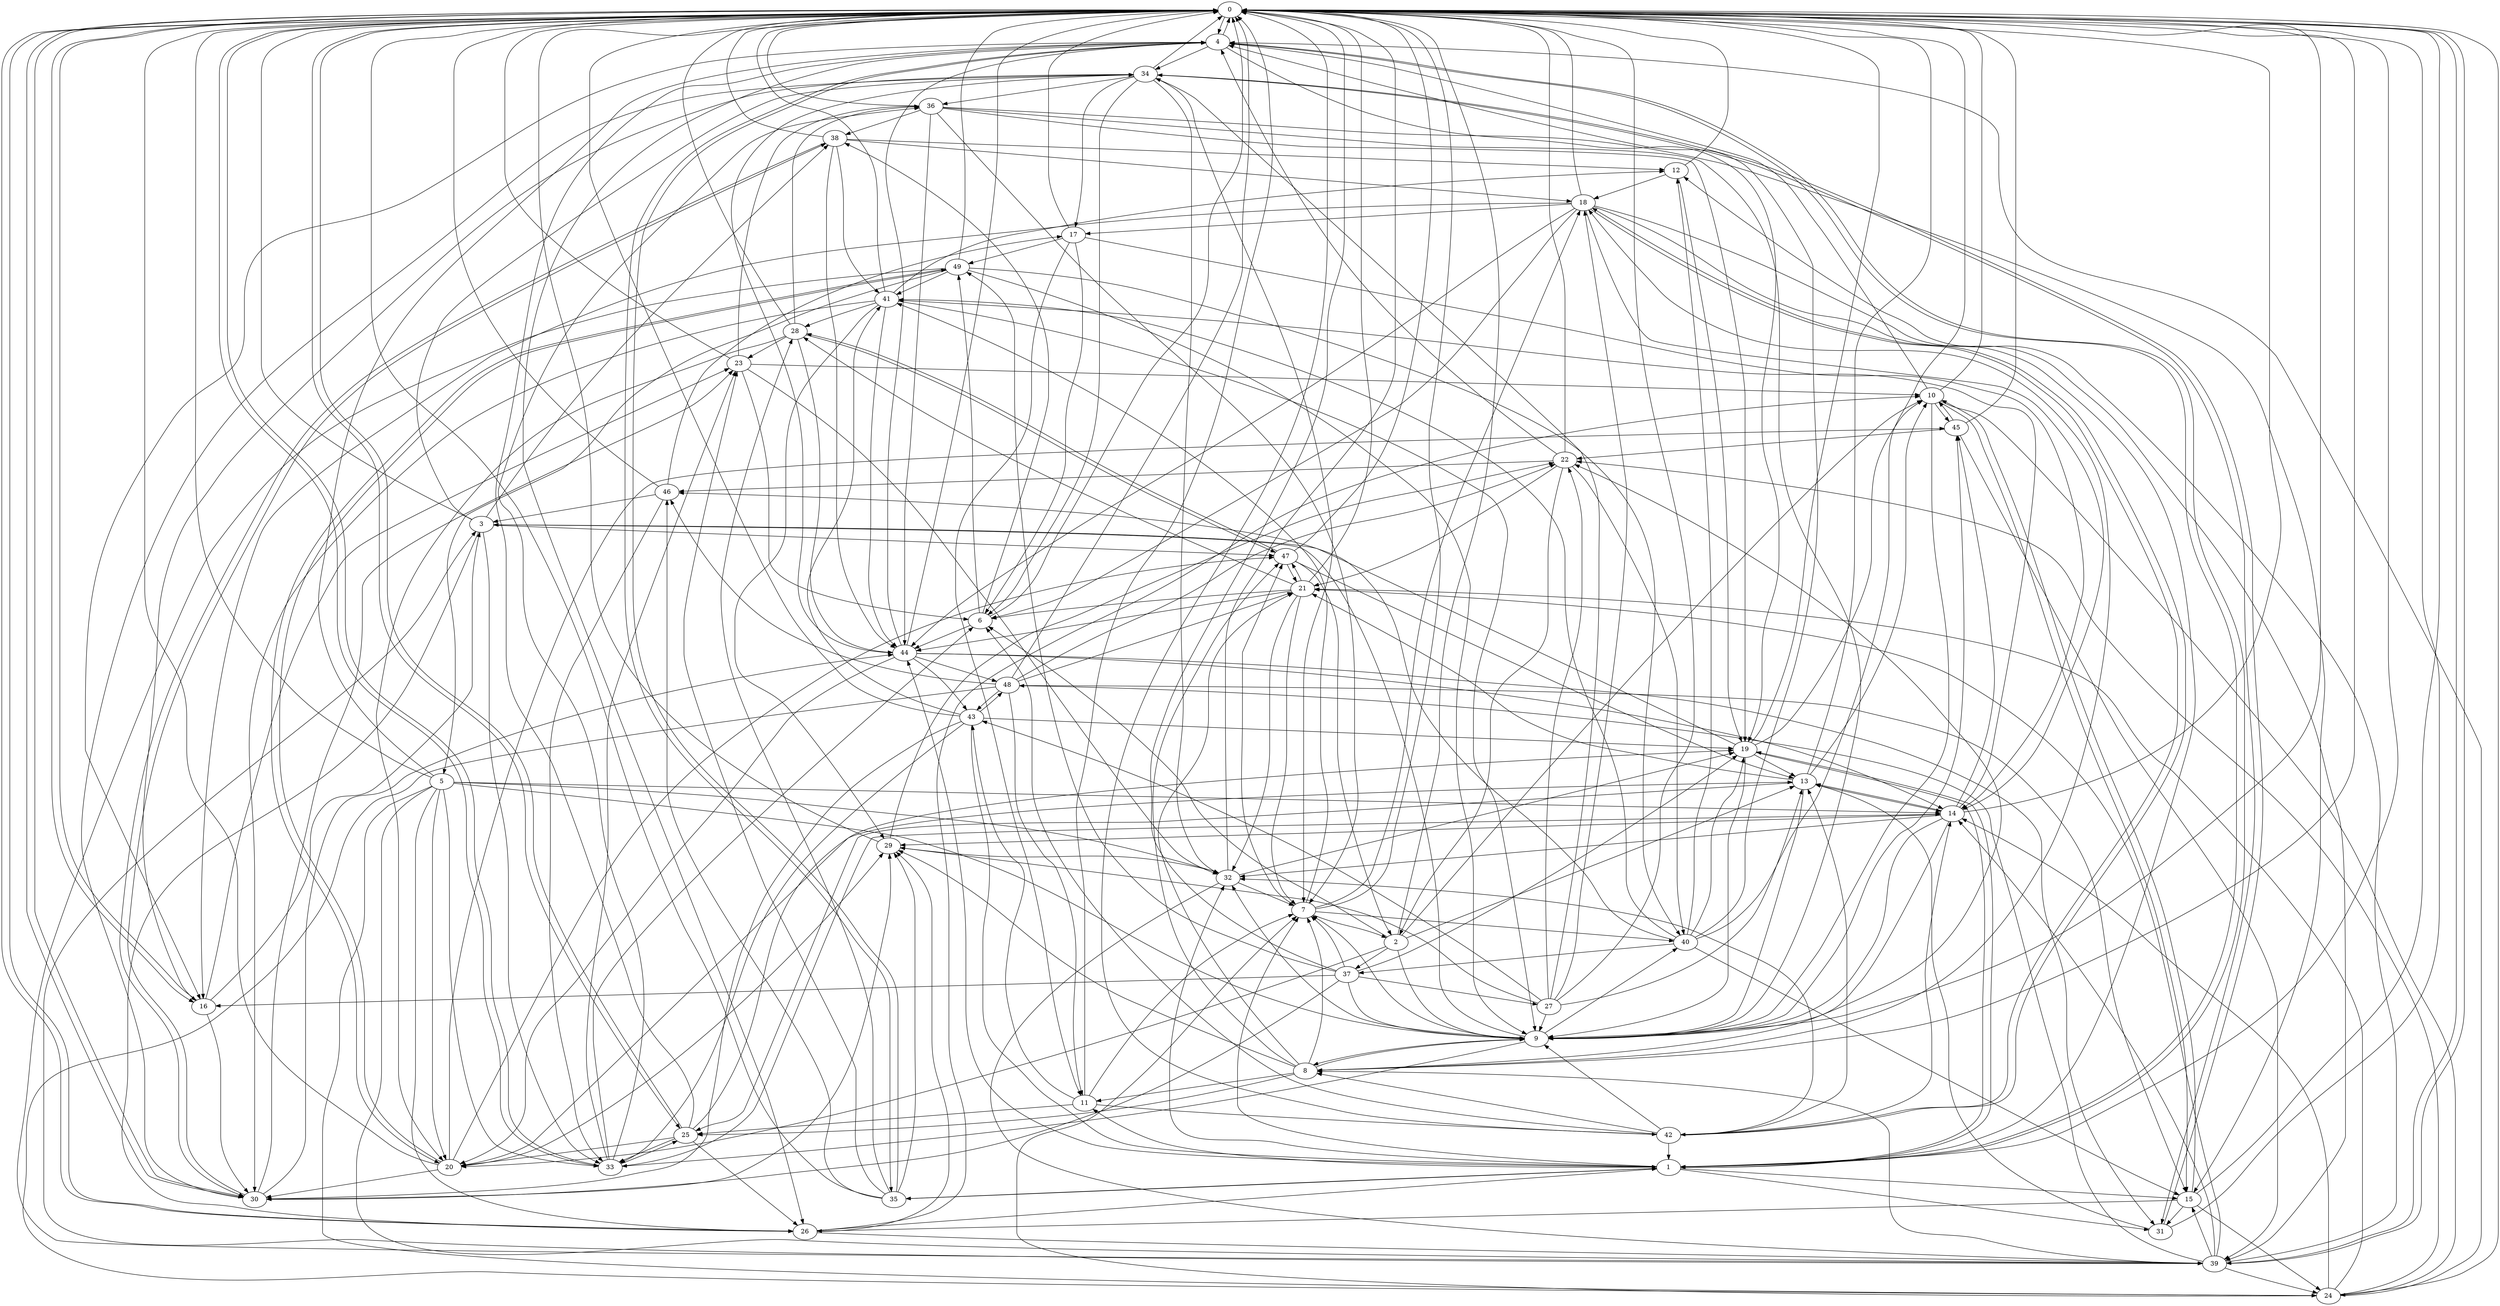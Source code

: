 strict digraph "" {
	0	 [component_delay=3];
	4	 [component_delay=3];
	0 -> 4	 [wire_delay=1];
	16	 [component_delay=3];
	0 -> 16	 [wire_delay=1];
	25	 [component_delay=3];
	0 -> 25	 [wire_delay=1];
	26	 [component_delay=3];
	0 -> 26	 [wire_delay=1];
	30	 [component_delay=3];
	0 -> 30	 [wire_delay=1];
	33	 [component_delay=3];
	0 -> 33	 [wire_delay=1];
	39	 [component_delay=3];
	0 -> 39	 [wire_delay=1];
	1	 [component_delay=3];
	1 -> 0	 [wire_delay=1];
	1 -> 4	 [wire_delay=1];
	7	 [component_delay=3];
	1 -> 7	 [wire_delay=1];
	11	 [component_delay=3];
	1 -> 11	 [wire_delay=1];
	15	 [component_delay=3];
	1 -> 15	 [wire_delay=1];
	19	 [component_delay=3];
	1 -> 19	 [wire_delay=1];
	31	 [component_delay=3];
	1 -> 31	 [wire_delay=1];
	32	 [component_delay=3];
	1 -> 32	 [wire_delay=1];
	35	 [component_delay=3];
	1 -> 35	 [wire_delay=1];
	44	 [component_delay=3];
	1 -> 44	 [wire_delay=1];
	2	 [component_delay=3];
	2 -> 0	 [wire_delay=1];
	6	 [component_delay=3];
	2 -> 6	 [wire_delay=1];
	9	 [component_delay=3];
	2 -> 9	 [wire_delay=1];
	10	 [component_delay=3];
	2 -> 10	 [wire_delay=1];
	13	 [component_delay=3];
	2 -> 13	 [wire_delay=1];
	20	 [component_delay=3];
	2 -> 20	 [wire_delay=1];
	37	 [component_delay=3];
	2 -> 37	 [wire_delay=1];
	3	 [component_delay=3];
	3 -> 0	 [wire_delay=1];
	3 -> 26	 [wire_delay=1];
	3 -> 33	 [wire_delay=1];
	34	 [component_delay=3];
	3 -> 34	 [wire_delay=1];
	38	 [component_delay=3];
	3 -> 38	 [wire_delay=1];
	47	 [component_delay=3];
	3 -> 47	 [wire_delay=1];
	4 -> 0	 [wire_delay=1];
	4 -> 1	 [wire_delay=1];
	4 -> 16	 [wire_delay=1];
	4 -> 19	 [wire_delay=1];
	4 -> 26	 [wire_delay=1];
	4 -> 34	 [wire_delay=1];
	4 -> 35	 [wire_delay=1];
	5	 [component_delay=3];
	5 -> 0	 [wire_delay=1];
	5 -> 4	 [wire_delay=1];
	5 -> 9	 [wire_delay=1];
	14	 [component_delay=3];
	5 -> 14	 [wire_delay=1];
	5 -> 20	 [wire_delay=1];
	24	 [component_delay=3];
	5 -> 24	 [wire_delay=1];
	5 -> 26	 [wire_delay=1];
	5 -> 32	 [wire_delay=1];
	5 -> 33	 [wire_delay=1];
	5 -> 39	 [wire_delay=1];
	6 -> 0	 [wire_delay=1];
	6 -> 38	 [wire_delay=1];
	6 -> 44	 [wire_delay=1];
	49	 [component_delay=3];
	6 -> 49	 [wire_delay=1];
	7 -> 0	 [wire_delay=1];
	7 -> 2	 [wire_delay=1];
	18	 [component_delay=3];
	7 -> 18	 [wire_delay=1];
	40	 [component_delay=3];
	7 -> 40	 [wire_delay=1];
	41	 [component_delay=3];
	7 -> 41	 [wire_delay=1];
	7 -> 47	 [wire_delay=1];
	8	 [component_delay=3];
	8 -> 0	 [wire_delay=1];
	8 -> 7	 [wire_delay=1];
	8 -> 9	 [wire_delay=1];
	8 -> 11	 [wire_delay=1];
	8 -> 18	 [wire_delay=1];
	21	 [component_delay=3];
	8 -> 21	 [wire_delay=1];
	8 -> 25	 [wire_delay=1];
	29	 [component_delay=3];
	8 -> 29	 [wire_delay=1];
	8 -> 47	 [wire_delay=1];
	9 -> 0	 [wire_delay=1];
	9 -> 3	 [wire_delay=1];
	9 -> 7	 [wire_delay=1];
	9 -> 8	 [wire_delay=1];
	22	 [component_delay=3];
	9 -> 22	 [wire_delay=1];
	9 -> 32	 [wire_delay=1];
	9 -> 33	 [wire_delay=1];
	9 -> 40	 [wire_delay=1];
	45	 [component_delay=3];
	9 -> 45	 [wire_delay=1];
	10 -> 0	 [wire_delay=1];
	10 -> 4	 [wire_delay=1];
	10 -> 9	 [wire_delay=1];
	10 -> 15	 [wire_delay=1];
	10 -> 24	 [wire_delay=1];
	10 -> 45	 [wire_delay=1];
	11 -> 0	 [wire_delay=1];
	11 -> 7	 [wire_delay=1];
	11 -> 25	 [wire_delay=1];
	42	 [component_delay=3];
	11 -> 42	 [wire_delay=1];
	43	 [component_delay=3];
	11 -> 43	 [wire_delay=1];
	12	 [component_delay=3];
	12 -> 0	 [wire_delay=1];
	12 -> 18	 [wire_delay=1];
	12 -> 19	 [wire_delay=1];
	13 -> 0	 [wire_delay=1];
	13 -> 9	 [wire_delay=1];
	13 -> 10	 [wire_delay=1];
	13 -> 14	 [wire_delay=1];
	13 -> 21	 [wire_delay=1];
	13 -> 25	 [wire_delay=1];
	14 -> 0	 [wire_delay=1];
	14 -> 8	 [wire_delay=1];
	14 -> 9	 [wire_delay=1];
	14 -> 13	 [wire_delay=1];
	14 -> 29	 [wire_delay=1];
	14 -> 32	 [wire_delay=1];
	14 -> 41	 [wire_delay=1];
	14 -> 45	 [wire_delay=1];
	15 -> 0	 [wire_delay=1];
	15 -> 10	 [wire_delay=1];
	15 -> 24	 [wire_delay=1];
	15 -> 26	 [wire_delay=1];
	15 -> 31	 [wire_delay=1];
	16 -> 0	 [wire_delay=1];
	16 -> 3	 [wire_delay=1];
	23	 [component_delay=3];
	16 -> 23	 [wire_delay=1];
	16 -> 30	 [wire_delay=1];
	17	 [component_delay=3];
	17 -> 0	 [wire_delay=1];
	17 -> 6	 [wire_delay=1];
	17 -> 11	 [wire_delay=1];
	17 -> 14	 [wire_delay=1];
	17 -> 49	 [wire_delay=1];
	18 -> 0	 [wire_delay=1];
	18 -> 1	 [wire_delay=1];
	18 -> 6	 [wire_delay=1];
	18 -> 14	 [wire_delay=1];
	18 -> 16	 [wire_delay=1];
	18 -> 17	 [wire_delay=1];
	18 -> 39	 [wire_delay=1];
	18 -> 42	 [wire_delay=1];
	18 -> 44	 [wire_delay=1];
	19 -> 0	 [wire_delay=1];
	19 -> 1	 [wire_delay=1];
	19 -> 3	 [wire_delay=1];
	19 -> 9	 [wire_delay=1];
	19 -> 10	 [wire_delay=1];
	19 -> 13	 [wire_delay=1];
	20 -> 0	 [wire_delay=1];
	20 -> 13	 [wire_delay=1];
	20 -> 29	 [wire_delay=1];
	20 -> 30	 [wire_delay=1];
	20 -> 45	 [wire_delay=1];
	20 -> 47	 [wire_delay=1];
	20 -> 49	 [wire_delay=1];
	21 -> 0	 [wire_delay=1];
	21 -> 6	 [wire_delay=1];
	21 -> 7	 [wire_delay=1];
	28	 [component_delay=3];
	21 -> 28	 [wire_delay=1];
	21 -> 32	 [wire_delay=1];
	21 -> 44	 [wire_delay=1];
	21 -> 47	 [wire_delay=1];
	22 -> 0	 [wire_delay=1];
	22 -> 2	 [wire_delay=1];
	22 -> 4	 [wire_delay=1];
	22 -> 21	 [wire_delay=1];
	22 -> 40	 [wire_delay=1];
	46	 [component_delay=3];
	22 -> 46	 [wire_delay=1];
	23 -> 0	 [wire_delay=1];
	23 -> 6	 [wire_delay=1];
	23 -> 10	 [wire_delay=1];
	23 -> 32	 [wire_delay=1];
	36	 [component_delay=3];
	23 -> 36	 [wire_delay=1];
	24 -> 0	 [wire_delay=1];
	24 -> 4	 [wire_delay=1];
	24 -> 7	 [wire_delay=1];
	24 -> 14	 [wire_delay=1];
	24 -> 21	 [wire_delay=1];
	24 -> 22	 [wire_delay=1];
	25 -> 0	 [wire_delay=1];
	25 -> 4	 [wire_delay=1];
	25 -> 19	 [wire_delay=1];
	25 -> 20	 [wire_delay=1];
	25 -> 26	 [wire_delay=1];
	25 -> 33	 [wire_delay=1];
	26 -> 0	 [wire_delay=1];
	26 -> 1	 [wire_delay=1];
	26 -> 10	 [wire_delay=1];
	26 -> 29	 [wire_delay=1];
	26 -> 39	 [wire_delay=1];
	27	 [component_delay=3];
	27 -> 0	 [wire_delay=1];
	27 -> 9	 [wire_delay=1];
	27 -> 13	 [wire_delay=1];
	27 -> 18	 [wire_delay=1];
	27 -> 22	 [wire_delay=1];
	27 -> 29	 [wire_delay=1];
	27 -> 34	 [wire_delay=1];
	27 -> 43	 [wire_delay=1];
	28 -> 0	 [wire_delay=1];
	28 -> 20	 [wire_delay=1];
	28 -> 23	 [wire_delay=1];
	28 -> 36	 [wire_delay=1];
	28 -> 44	 [wire_delay=1];
	28 -> 47	 [wire_delay=1];
	29 -> 0	 [wire_delay=1];
	29 -> 22	 [wire_delay=1];
	29 -> 32	 [wire_delay=1];
	30 -> 0	 [wire_delay=1];
	30 -> 23	 [wire_delay=1];
	30 -> 29	 [wire_delay=1];
	30 -> 34	 [wire_delay=1];
	30 -> 38	 [wire_delay=1];
	30 -> 44	 [wire_delay=1];
	31 -> 0	 [wire_delay=1];
	31 -> 13	 [wire_delay=1];
	31 -> 34	 [wire_delay=1];
	32 -> 0	 [wire_delay=1];
	32 -> 7	 [wire_delay=1];
	32 -> 19	 [wire_delay=1];
	32 -> 39	 [wire_delay=1];
	33 -> 0	 [wire_delay=1];
	33 -> 6	 [wire_delay=1];
	33 -> 14	 [wire_delay=1];
	33 -> 23	 [wire_delay=1];
	33 -> 25	 [wire_delay=1];
	33 -> 36	 [wire_delay=1];
	34 -> 0	 [wire_delay=1];
	34 -> 6	 [wire_delay=1];
	34 -> 7	 [wire_delay=1];
	34 -> 16	 [wire_delay=1];
	34 -> 17	 [wire_delay=1];
	34 -> 31	 [wire_delay=1];
	34 -> 32	 [wire_delay=1];
	34 -> 36	 [wire_delay=1];
	35 -> 0	 [wire_delay=1];
	35 -> 1	 [wire_delay=1];
	35 -> 4	 [wire_delay=1];
	35 -> 23	 [wire_delay=1];
	35 -> 28	 [wire_delay=1];
	35 -> 29	 [wire_delay=1];
	35 -> 46	 [wire_delay=1];
	36 -> 0	 [wire_delay=1];
	36 -> 7	 [wire_delay=1];
	36 -> 9	 [wire_delay=1];
	36 -> 15	 [wire_delay=1];
	36 -> 19	 [wire_delay=1];
	36 -> 38	 [wire_delay=1];
	36 -> 44	 [wire_delay=1];
	37 -> 0	 [wire_delay=1];
	37 -> 7	 [wire_delay=1];
	37 -> 9	 [wire_delay=1];
	37 -> 16	 [wire_delay=1];
	37 -> 19	 [wire_delay=1];
	37 -> 27	 [wire_delay=1];
	37 -> 30	 [wire_delay=1];
	37 -> 49	 [wire_delay=1];
	38 -> 0	 [wire_delay=1];
	38 -> 12	 [wire_delay=1];
	38 -> 18	 [wire_delay=1];
	38 -> 30	 [wire_delay=1];
	38 -> 41	 [wire_delay=1];
	38 -> 44	 [wire_delay=1];
	39 -> 0	 [wire_delay=1];
	39 -> 3	 [wire_delay=1];
	39 -> 8	 [wire_delay=1];
	39 -> 12	 [wire_delay=1];
	39 -> 14	 [wire_delay=1];
	39 -> 15	 [wire_delay=1];
	39 -> 21	 [wire_delay=1];
	39 -> 24	 [wire_delay=1];
	48	 [component_delay=3];
	39 -> 48	 [wire_delay=1];
	40 -> 0	 [wire_delay=1];
	40 -> 4	 [wire_delay=1];
	40 -> 12	 [wire_delay=1];
	40 -> 15	 [wire_delay=1];
	40 -> 19	 [wire_delay=1];
	40 -> 37	 [wire_delay=1];
	40 -> 41	 [wire_delay=1];
	40 -> 46	 [wire_delay=1];
	41 -> 0	 [wire_delay=1];
	41 -> 9	 [wire_delay=1];
	41 -> 12	 [wire_delay=1];
	41 -> 28	 [wire_delay=1];
	41 -> 29	 [wire_delay=1];
	41 -> 30	 [wire_delay=1];
	41 -> 44	 [wire_delay=1];
	42 -> 0	 [wire_delay=1];
	42 -> 1	 [wire_delay=1];
	42 -> 6	 [wire_delay=1];
	42 -> 8	 [wire_delay=1];
	42 -> 9	 [wire_delay=1];
	42 -> 13	 [wire_delay=1];
	42 -> 14	 [wire_delay=1];
	42 -> 18	 [wire_delay=1];
	42 -> 32	 [wire_delay=1];
	43 -> 0	 [wire_delay=1];
	43 -> 1	 [wire_delay=1];
	43 -> 19	 [wire_delay=1];
	43 -> 30	 [wire_delay=1];
	43 -> 33	 [wire_delay=1];
	43 -> 41	 [wire_delay=1];
	43 -> 48	 [wire_delay=1];
	44 -> 0	 [wire_delay=1];
	44 -> 4	 [wire_delay=1];
	44 -> 14	 [wire_delay=1];
	44 -> 20	 [wire_delay=1];
	44 -> 31	 [wire_delay=1];
	44 -> 34	 [wire_delay=1];
	44 -> 43	 [wire_delay=1];
	44 -> 48	 [wire_delay=1];
	45 -> 0	 [wire_delay=1];
	45 -> 10	 [wire_delay=1];
	45 -> 22	 [wire_delay=1];
	45 -> 39	 [wire_delay=1];
	46 -> 0	 [wire_delay=1];
	46 -> 3	 [wire_delay=1];
	46 -> 17	 [wire_delay=1];
	46 -> 33	 [wire_delay=1];
	47 -> 0	 [wire_delay=1];
	47 -> 2	 [wire_delay=1];
	47 -> 13	 [wire_delay=1];
	47 -> 21	 [wire_delay=1];
	47 -> 28	 [wire_delay=1];
	48 -> 0	 [wire_delay=1];
	48 -> 11	 [wire_delay=1];
	48 -> 15	 [wire_delay=1];
	48 -> 21	 [wire_delay=1];
	48 -> 22	 [wire_delay=1];
	48 -> 24	 [wire_delay=1];
	48 -> 43	 [wire_delay=1];
	48 -> 46	 [wire_delay=1];
	49 -> 0	 [wire_delay=1];
	49 -> 5	 [wire_delay=1];
	49 -> 9	 [wire_delay=1];
	49 -> 20	 [wire_delay=1];
	49 -> 39	 [wire_delay=1];
	49 -> 40	 [wire_delay=1];
	49 -> 41	 [wire_delay=1];
}

